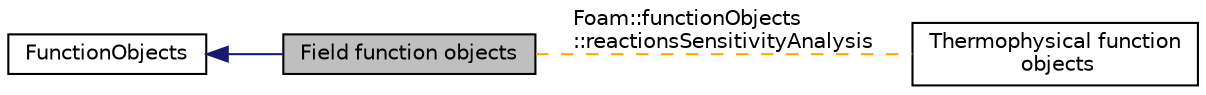 digraph "Field function objects"
{
  bgcolor="transparent";
  edge [fontname="Helvetica",fontsize="10",labelfontname="Helvetica",labelfontsize="10"];
  node [fontname="Helvetica",fontsize="10",shape=record];
  rankdir=LR;
  Node2 [label="Thermophysical function\l objects",height=0.2,width=0.4,color="black",URL="$group__grpThermophysicalFunctionObjects.html"];
  Node0 [label="Field function objects",height=0.2,width=0.4,color="black", fillcolor="grey75", style="filled" fontcolor="black"];
  Node1 [label="FunctionObjects",height=0.2,width=0.4,color="black",URL="$group__grpFunctionObjects.html"];
  Node1->Node0 [shape=plaintext, color="midnightblue", dir="back", style="solid"];
  Node0->Node2 [shape=plaintext, label="Foam::functionObjects\l::reactionsSensitivityAnalysis", color="orange", dir="none", style="dashed"];
}
